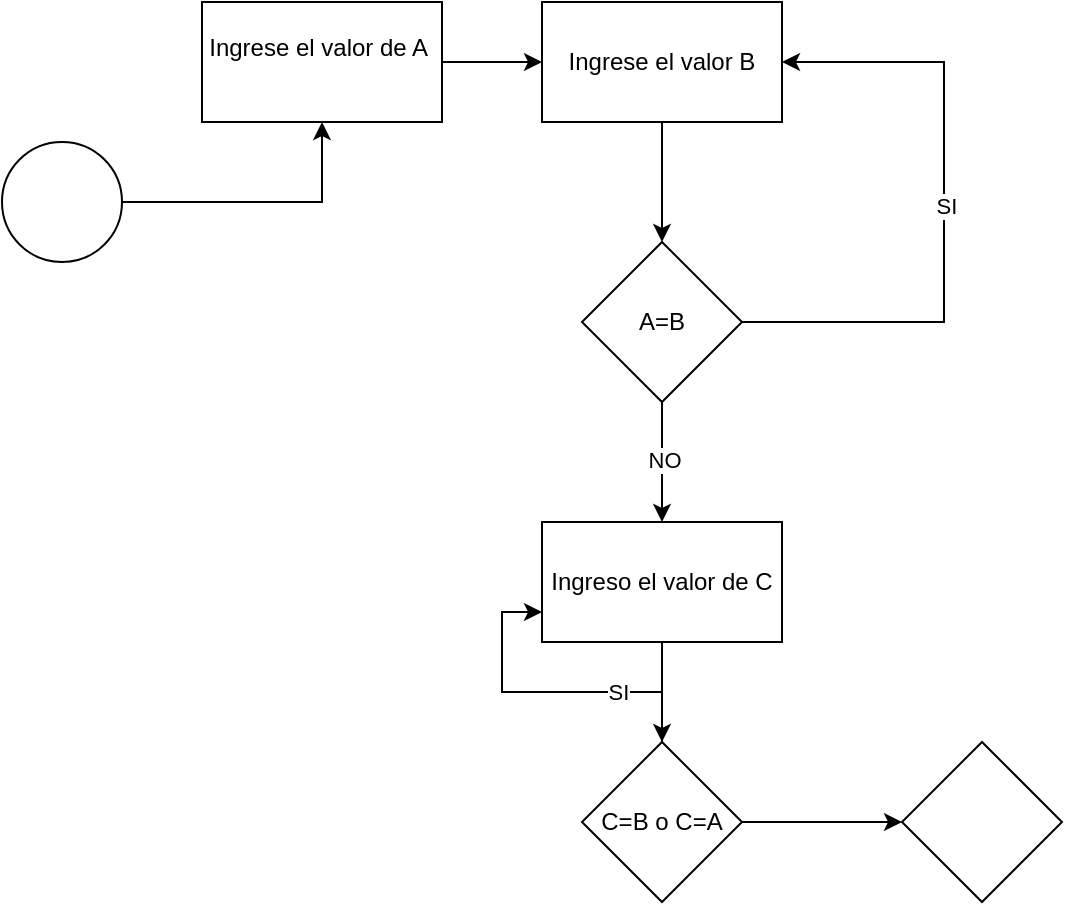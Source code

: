 <mxfile version="26.2.9">
  <diagram name="Página-1" id="q_5VPN9lbGIT_-uEY4yr">
    <mxGraphModel dx="1428" dy="777" grid="1" gridSize="10" guides="1" tooltips="1" connect="1" arrows="1" fold="1" page="1" pageScale="1" pageWidth="827" pageHeight="1169" math="0" shadow="0">
      <root>
        <mxCell id="0" />
        <mxCell id="1" parent="0" />
        <mxCell id="2u0J4Yp0cxEEDs01qwBz-3" value="" style="edgeStyle=orthogonalEdgeStyle;rounded=0;orthogonalLoop=1;jettySize=auto;html=1;" edge="1" parent="1" source="2u0J4Yp0cxEEDs01qwBz-1" target="2u0J4Yp0cxEEDs01qwBz-2">
          <mxGeometry relative="1" as="geometry" />
        </mxCell>
        <mxCell id="2u0J4Yp0cxEEDs01qwBz-1" value="" style="ellipse;whiteSpace=wrap;html=1;aspect=fixed;" vertex="1" parent="1">
          <mxGeometry x="30" y="80" width="60" height="60" as="geometry" />
        </mxCell>
        <mxCell id="2u0J4Yp0cxEEDs01qwBz-5" value="" style="edgeStyle=orthogonalEdgeStyle;rounded=0;orthogonalLoop=1;jettySize=auto;html=1;" edge="1" parent="1" source="2u0J4Yp0cxEEDs01qwBz-2" target="2u0J4Yp0cxEEDs01qwBz-4">
          <mxGeometry relative="1" as="geometry" />
        </mxCell>
        <mxCell id="2u0J4Yp0cxEEDs01qwBz-2" value="Ingrese el valor de A&amp;nbsp;&lt;div&gt;&lt;span style=&quot;white-space: pre;&quot;&gt;&#x9;&lt;/span&gt;&lt;span style=&quot;white-space: pre;&quot;&gt;&#x9;&lt;/span&gt;&lt;span style=&quot;white-space: pre;&quot;&gt;&#x9;&lt;/span&gt;&lt;span style=&quot;white-space: pre;&quot;&gt;&#x9;&lt;/span&gt;&lt;span style=&quot;white-space: pre;&quot;&gt;&#x9;&lt;/span&gt;&lt;span style=&quot;white-space: pre;&quot;&gt;&#x9;&lt;/span&gt;&lt;span style=&quot;white-space: pre;&quot;&gt;&#x9;&lt;/span&gt;&lt;span style=&quot;white-space: pre;&quot;&gt;&#x9;&lt;/span&gt;&amp;nbsp;&lt;/div&gt;" style="whiteSpace=wrap;html=1;" vertex="1" parent="1">
          <mxGeometry x="130" y="10" width="120" height="60" as="geometry" />
        </mxCell>
        <mxCell id="2u0J4Yp0cxEEDs01qwBz-11" value="" style="edgeStyle=orthogonalEdgeStyle;rounded=0;orthogonalLoop=1;jettySize=auto;html=1;" edge="1" parent="1" source="2u0J4Yp0cxEEDs01qwBz-4" target="2u0J4Yp0cxEEDs01qwBz-10">
          <mxGeometry relative="1" as="geometry" />
        </mxCell>
        <mxCell id="2u0J4Yp0cxEEDs01qwBz-4" value="Ingrese el valor B" style="whiteSpace=wrap;html=1;" vertex="1" parent="1">
          <mxGeometry x="300" y="10" width="120" height="60" as="geometry" />
        </mxCell>
        <mxCell id="2u0J4Yp0cxEEDs01qwBz-14" value="" style="edgeStyle=orthogonalEdgeStyle;rounded=0;orthogonalLoop=1;jettySize=auto;html=1;entryX=1;entryY=0.5;entryDx=0;entryDy=0;" edge="1" parent="1" source="2u0J4Yp0cxEEDs01qwBz-10" target="2u0J4Yp0cxEEDs01qwBz-4">
          <mxGeometry relative="1" as="geometry">
            <mxPoint x="460" y="50" as="targetPoint" />
            <Array as="points">
              <mxPoint x="501" y="170" />
              <mxPoint x="501" y="40" />
            </Array>
          </mxGeometry>
        </mxCell>
        <mxCell id="2u0J4Yp0cxEEDs01qwBz-18" value="SI" style="edgeLabel;html=1;align=center;verticalAlign=middle;resizable=0;points=[];" vertex="1" connectable="0" parent="2u0J4Yp0cxEEDs01qwBz-14">
          <mxGeometry x="0.022" y="-1" relative="1" as="geometry">
            <mxPoint as="offset" />
          </mxGeometry>
        </mxCell>
        <mxCell id="2u0J4Yp0cxEEDs01qwBz-16" value="" style="edgeStyle=orthogonalEdgeStyle;rounded=0;orthogonalLoop=1;jettySize=auto;html=1;" edge="1" parent="1" source="2u0J4Yp0cxEEDs01qwBz-10" target="2u0J4Yp0cxEEDs01qwBz-15">
          <mxGeometry relative="1" as="geometry" />
        </mxCell>
        <mxCell id="2u0J4Yp0cxEEDs01qwBz-17" value="NO" style="edgeLabel;html=1;align=center;verticalAlign=middle;resizable=0;points=[];" vertex="1" connectable="0" parent="2u0J4Yp0cxEEDs01qwBz-16">
          <mxGeometry x="-0.033" y="1" relative="1" as="geometry">
            <mxPoint as="offset" />
          </mxGeometry>
        </mxCell>
        <mxCell id="2u0J4Yp0cxEEDs01qwBz-10" value="A=B" style="rhombus;whiteSpace=wrap;html=1;" vertex="1" parent="1">
          <mxGeometry x="320" y="130" width="80" height="80" as="geometry" />
        </mxCell>
        <mxCell id="2u0J4Yp0cxEEDs01qwBz-20" value="" style="edgeStyle=orthogonalEdgeStyle;rounded=0;orthogonalLoop=1;jettySize=auto;html=1;" edge="1" parent="1" source="2u0J4Yp0cxEEDs01qwBz-15" target="2u0J4Yp0cxEEDs01qwBz-19">
          <mxGeometry relative="1" as="geometry" />
        </mxCell>
        <mxCell id="2u0J4Yp0cxEEDs01qwBz-15" value="Ingreso el valor de C" style="whiteSpace=wrap;html=1;" vertex="1" parent="1">
          <mxGeometry x="300" y="270" width="120" height="60" as="geometry" />
        </mxCell>
        <mxCell id="2u0J4Yp0cxEEDs01qwBz-22" value="" style="edgeStyle=orthogonalEdgeStyle;rounded=0;orthogonalLoop=1;jettySize=auto;html=1;entryX=0;entryY=0.75;entryDx=0;entryDy=0;" edge="1" parent="1" source="2u0J4Yp0cxEEDs01qwBz-19" target="2u0J4Yp0cxEEDs01qwBz-15">
          <mxGeometry relative="1" as="geometry">
            <mxPoint x="240" y="320" as="targetPoint" />
          </mxGeometry>
        </mxCell>
        <mxCell id="2u0J4Yp0cxEEDs01qwBz-23" value="SI" style="edgeLabel;html=1;align=center;verticalAlign=middle;resizable=0;points=[];" vertex="1" connectable="0" parent="2u0J4Yp0cxEEDs01qwBz-22">
          <mxGeometry x="-0.433" relative="1" as="geometry">
            <mxPoint as="offset" />
          </mxGeometry>
        </mxCell>
        <mxCell id="2u0J4Yp0cxEEDs01qwBz-29" value="" style="edgeStyle=orthogonalEdgeStyle;rounded=0;orthogonalLoop=1;jettySize=auto;html=1;" edge="1" parent="1" source="2u0J4Yp0cxEEDs01qwBz-19" target="2u0J4Yp0cxEEDs01qwBz-28">
          <mxGeometry relative="1" as="geometry" />
        </mxCell>
        <mxCell id="2u0J4Yp0cxEEDs01qwBz-19" value="C=B o C=A" style="rhombus;whiteSpace=wrap;html=1;" vertex="1" parent="1">
          <mxGeometry x="320" y="380" width="80" height="80" as="geometry" />
        </mxCell>
        <mxCell id="2u0J4Yp0cxEEDs01qwBz-28" value="" style="rhombus;whiteSpace=wrap;html=1;" vertex="1" parent="1">
          <mxGeometry x="480" y="380" width="80" height="80" as="geometry" />
        </mxCell>
      </root>
    </mxGraphModel>
  </diagram>
</mxfile>
